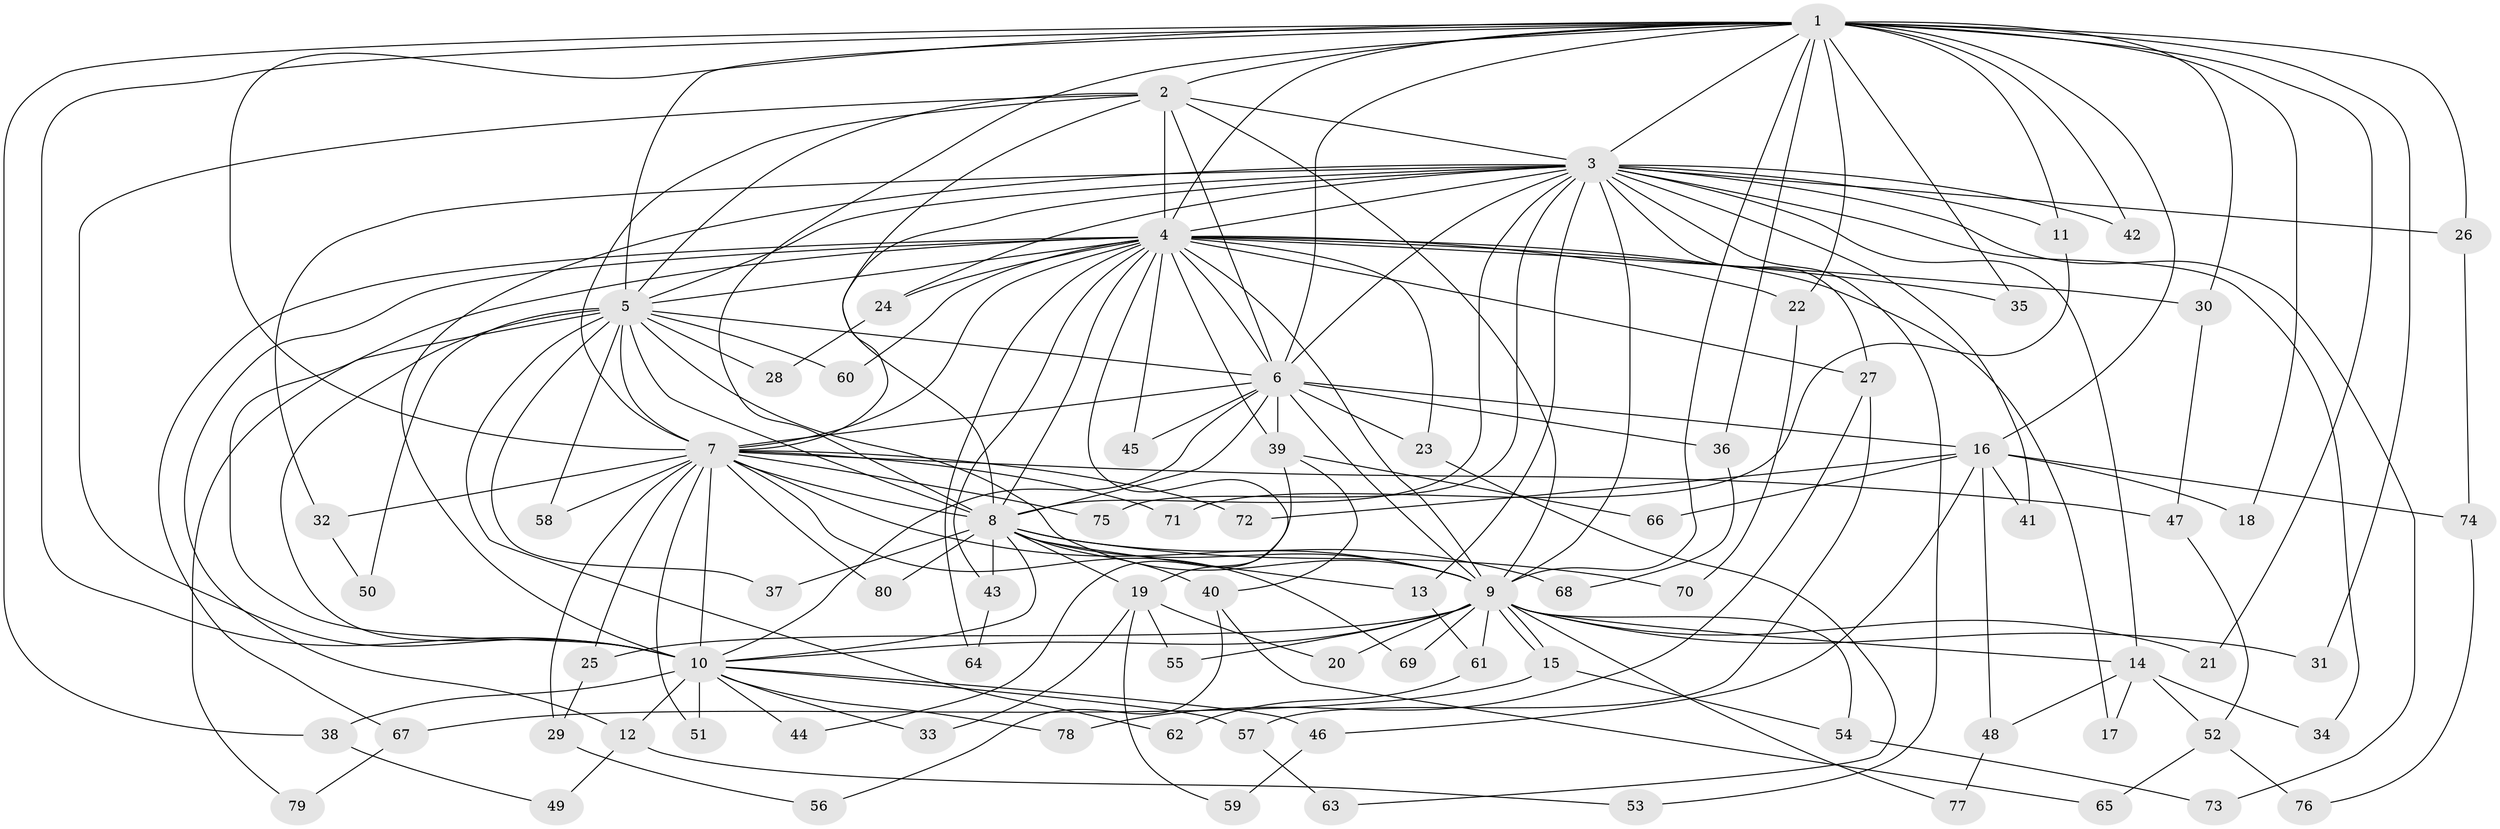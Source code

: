 // Generated by graph-tools (version 1.1) at 2025/49/03/09/25 03:49:41]
// undirected, 80 vertices, 185 edges
graph export_dot {
graph [start="1"]
  node [color=gray90,style=filled];
  1;
  2;
  3;
  4;
  5;
  6;
  7;
  8;
  9;
  10;
  11;
  12;
  13;
  14;
  15;
  16;
  17;
  18;
  19;
  20;
  21;
  22;
  23;
  24;
  25;
  26;
  27;
  28;
  29;
  30;
  31;
  32;
  33;
  34;
  35;
  36;
  37;
  38;
  39;
  40;
  41;
  42;
  43;
  44;
  45;
  46;
  47;
  48;
  49;
  50;
  51;
  52;
  53;
  54;
  55;
  56;
  57;
  58;
  59;
  60;
  61;
  62;
  63;
  64;
  65;
  66;
  67;
  68;
  69;
  70;
  71;
  72;
  73;
  74;
  75;
  76;
  77;
  78;
  79;
  80;
  1 -- 2;
  1 -- 3;
  1 -- 4;
  1 -- 5;
  1 -- 6;
  1 -- 7;
  1 -- 8;
  1 -- 9;
  1 -- 10;
  1 -- 11;
  1 -- 16;
  1 -- 18;
  1 -- 21;
  1 -- 22;
  1 -- 26;
  1 -- 30;
  1 -- 31;
  1 -- 35;
  1 -- 36;
  1 -- 38;
  1 -- 42;
  2 -- 3;
  2 -- 4;
  2 -- 5;
  2 -- 6;
  2 -- 7;
  2 -- 8;
  2 -- 9;
  2 -- 10;
  3 -- 4;
  3 -- 5;
  3 -- 6;
  3 -- 7;
  3 -- 8;
  3 -- 9;
  3 -- 10;
  3 -- 11;
  3 -- 13;
  3 -- 14;
  3 -- 24;
  3 -- 26;
  3 -- 27;
  3 -- 32;
  3 -- 34;
  3 -- 41;
  3 -- 42;
  3 -- 53;
  3 -- 73;
  3 -- 75;
  4 -- 5;
  4 -- 6;
  4 -- 7;
  4 -- 8;
  4 -- 9;
  4 -- 10;
  4 -- 12;
  4 -- 17;
  4 -- 19;
  4 -- 22;
  4 -- 23;
  4 -- 24;
  4 -- 27;
  4 -- 30;
  4 -- 35;
  4 -- 39;
  4 -- 43;
  4 -- 45;
  4 -- 60;
  4 -- 64;
  4 -- 67;
  5 -- 6;
  5 -- 7;
  5 -- 8;
  5 -- 9;
  5 -- 10;
  5 -- 28;
  5 -- 37;
  5 -- 50;
  5 -- 58;
  5 -- 60;
  5 -- 62;
  5 -- 79;
  6 -- 7;
  6 -- 8;
  6 -- 9;
  6 -- 10;
  6 -- 16;
  6 -- 23;
  6 -- 36;
  6 -- 39;
  6 -- 45;
  7 -- 8;
  7 -- 9;
  7 -- 10;
  7 -- 25;
  7 -- 29;
  7 -- 32;
  7 -- 47;
  7 -- 51;
  7 -- 58;
  7 -- 69;
  7 -- 71;
  7 -- 72;
  7 -- 75;
  7 -- 80;
  8 -- 9;
  8 -- 10;
  8 -- 13;
  8 -- 19;
  8 -- 37;
  8 -- 40;
  8 -- 43;
  8 -- 68;
  8 -- 70;
  8 -- 80;
  9 -- 10;
  9 -- 14;
  9 -- 15;
  9 -- 15;
  9 -- 20;
  9 -- 21;
  9 -- 25;
  9 -- 31;
  9 -- 54;
  9 -- 55;
  9 -- 61;
  9 -- 69;
  9 -- 77;
  10 -- 12;
  10 -- 33;
  10 -- 38;
  10 -- 44;
  10 -- 46;
  10 -- 51;
  10 -- 57;
  10 -- 78;
  11 -- 71;
  12 -- 49;
  12 -- 53;
  13 -- 61;
  14 -- 17;
  14 -- 34;
  14 -- 48;
  14 -- 52;
  15 -- 54;
  15 -- 67;
  16 -- 18;
  16 -- 41;
  16 -- 46;
  16 -- 48;
  16 -- 66;
  16 -- 72;
  16 -- 74;
  19 -- 20;
  19 -- 33;
  19 -- 55;
  19 -- 59;
  22 -- 70;
  23 -- 63;
  24 -- 28;
  25 -- 29;
  26 -- 74;
  27 -- 57;
  27 -- 78;
  29 -- 56;
  30 -- 47;
  32 -- 50;
  36 -- 68;
  38 -- 49;
  39 -- 40;
  39 -- 44;
  39 -- 66;
  40 -- 56;
  40 -- 65;
  43 -- 64;
  46 -- 59;
  47 -- 52;
  48 -- 77;
  52 -- 65;
  52 -- 76;
  54 -- 73;
  57 -- 63;
  61 -- 62;
  67 -- 79;
  74 -- 76;
}
